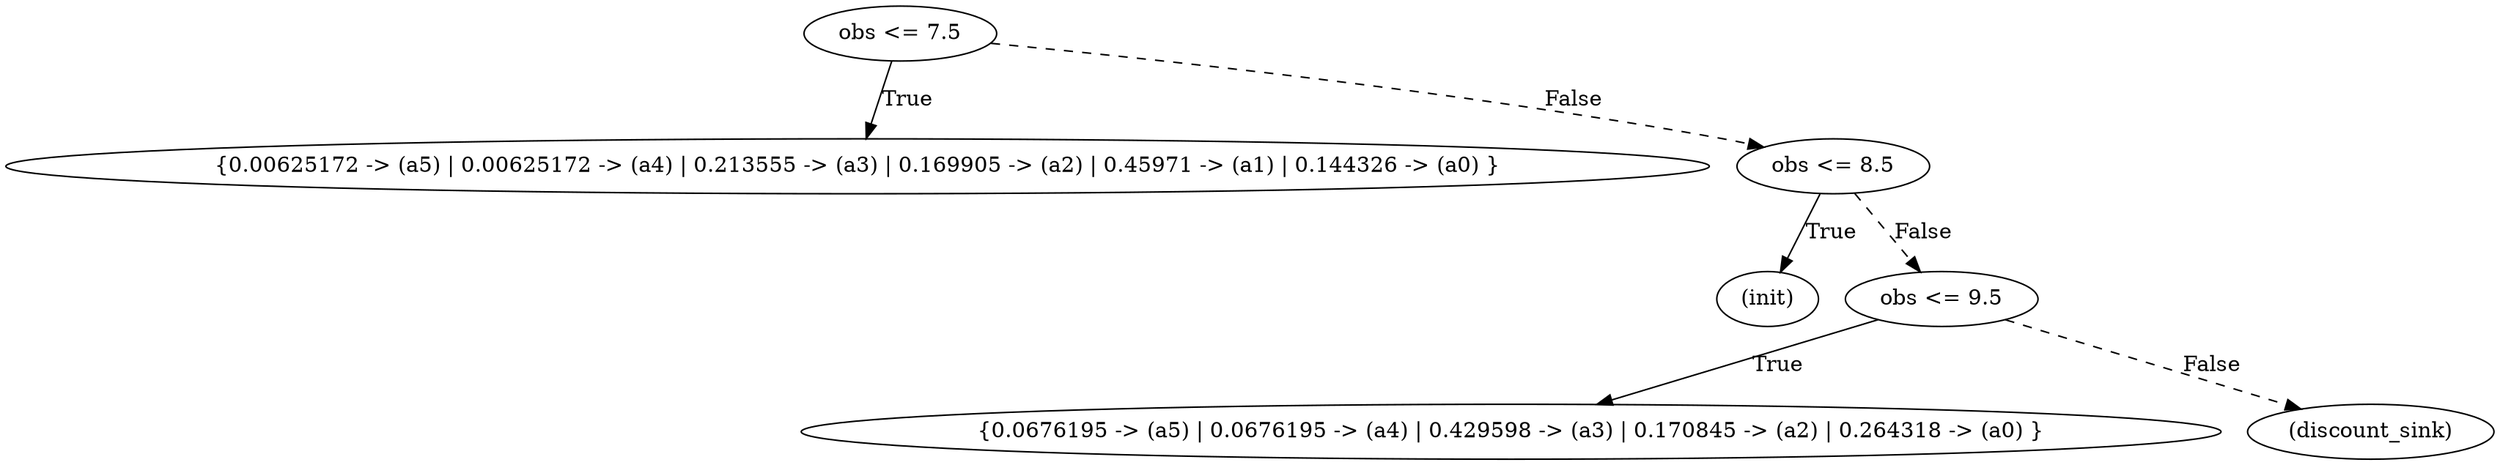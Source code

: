 digraph {
0 [label="obs <= 7.5"];
1 [label="{0.00625172 -> (a5) | 0.00625172 -> (a4) | 0.213555 -> (a3) | 0.169905 -> (a2) | 0.45971 -> (a1) | 0.144326 -> (a0) }"];
0 -> 1 [label="True"];
2 [label="obs <= 8.5"];
3 [label="(init)"];
2 -> 3 [label="True"];
4 [label="obs <= 9.5"];
5 [label="{0.0676195 -> (a5) | 0.0676195 -> (a4) | 0.429598 -> (a3) | 0.170845 -> (a2) | 0.264318 -> (a0) }"];
4 -> 5 [label="True"];
6 [label="(discount_sink)"];
4 -> 6 [style="dashed", label="False"];
2 -> 4 [style="dashed", label="False"];
0 -> 2 [style="dashed", label="False"];

}